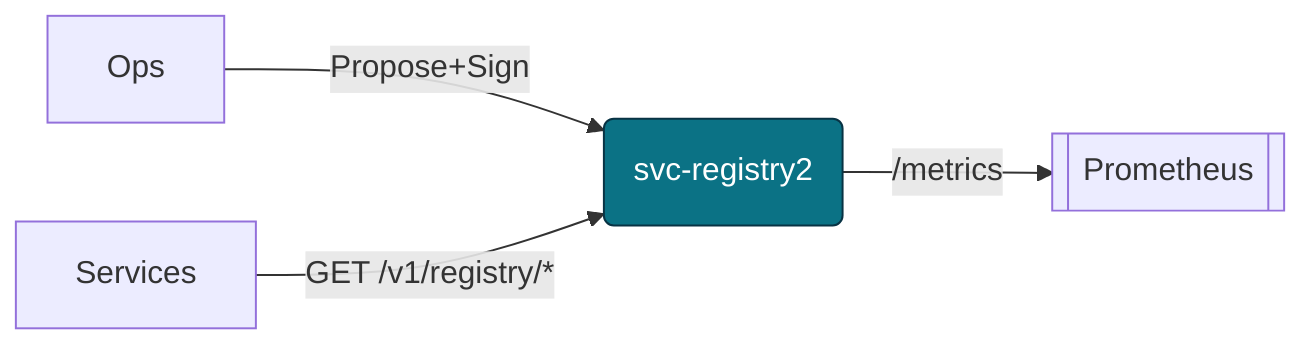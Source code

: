 %% Minimal, valid mermaid (scaffold)
flowchart LR
  A[Ops] -->|Propose+Sign| B(svc-registry2)
  C[Services] -->|GET /v1/registry/*| B
  B -->|/metrics| D[[Prometheus]]
  style B fill:#0b7285,stroke:#083344,color:#fff